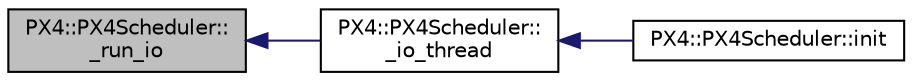 digraph "PX4::PX4Scheduler::_run_io"
{
 // INTERACTIVE_SVG=YES
  edge [fontname="Helvetica",fontsize="10",labelfontname="Helvetica",labelfontsize="10"];
  node [fontname="Helvetica",fontsize="10",shape=record];
  rankdir="LR";
  Node1 [label="PX4::PX4Scheduler::\l_run_io",height=0.2,width=0.4,color="black", fillcolor="grey75", style="filled", fontcolor="black"];
  Node1 -> Node2 [dir="back",color="midnightblue",fontsize="10",style="solid",fontname="Helvetica"];
  Node2 [label="PX4::PX4Scheduler::\l_io_thread",height=0.2,width=0.4,color="black", fillcolor="white", style="filled",URL="$classPX4_1_1PX4Scheduler.html#aa3488b715867630a8e3005a9b48a03fc"];
  Node2 -> Node3 [dir="back",color="midnightblue",fontsize="10",style="solid",fontname="Helvetica"];
  Node3 [label="PX4::PX4Scheduler::init",height=0.2,width=0.4,color="black", fillcolor="white", style="filled",URL="$classPX4_1_1PX4Scheduler.html#abe906f67696a961fc3a9b791507422aa"];
}
